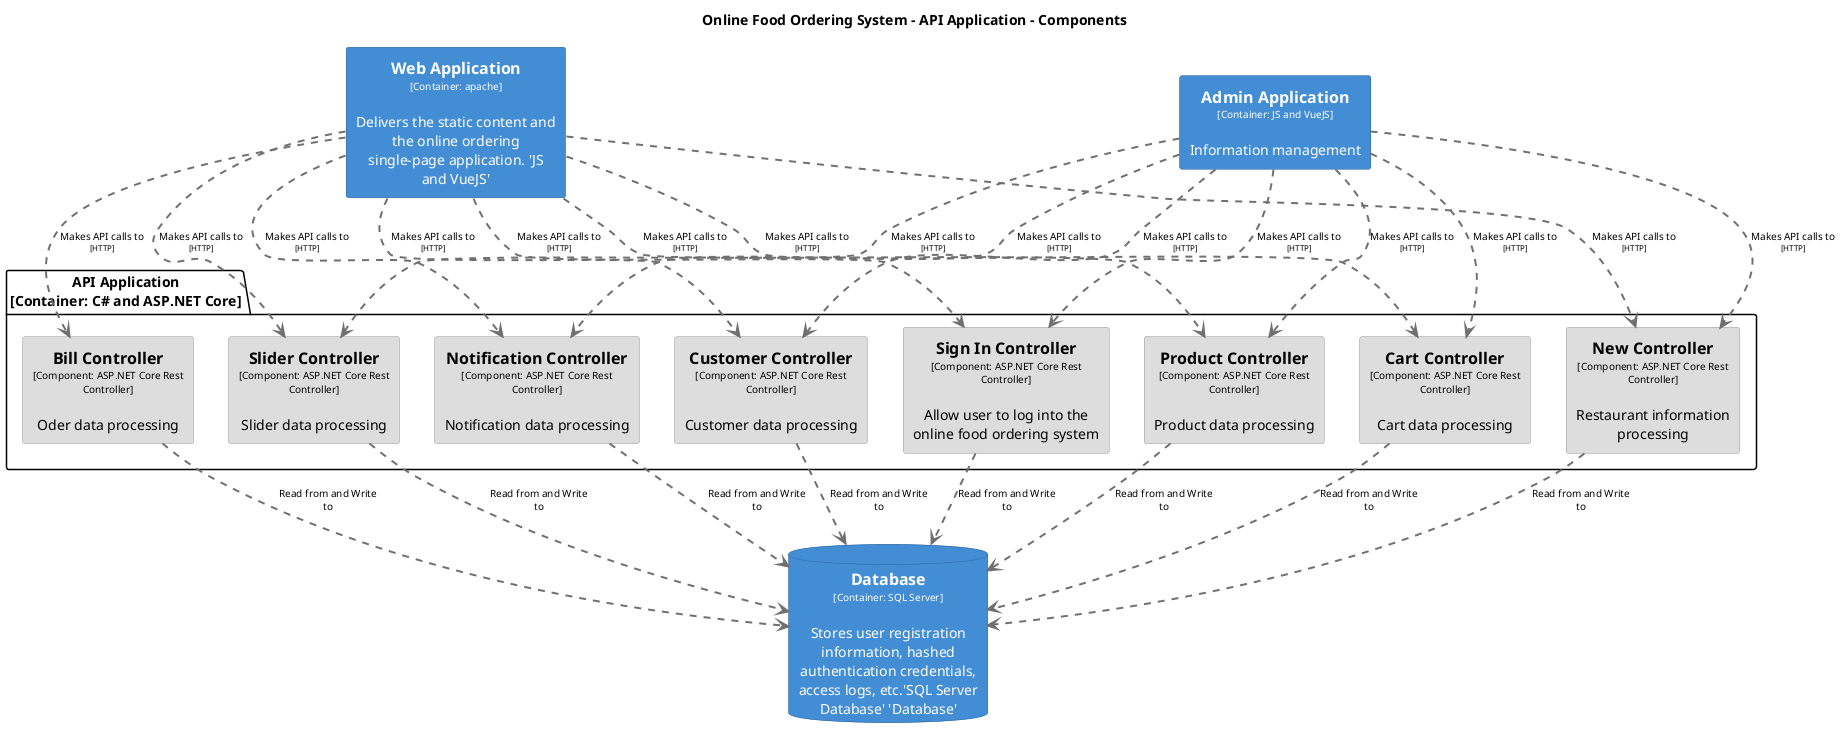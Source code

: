 @startuml(id=ComponentsApiApplication)
title Online Food Ordering System - API Application - Components

skinparam {
  shadowing false
  arrowFontSize 10
  defaultTextAlignment center
  wrapWidth 200
  maxMessageSize 100
}
hide stereotype
top to bottom direction
skinparam rectangle<<23>> {
  BackgroundColor #dddddd
  FontColor #000000
  BorderColor #9a9a9a
}
skinparam rectangle<<13>> {
  BackgroundColor #438dd5
  FontColor #ffffff
  BorderColor #2e6295
}
skinparam rectangle<<24>> {
  BackgroundColor #dddddd
  FontColor #000000
  BorderColor #9a9a9a
}
skinparam rectangle<<25>> {
  BackgroundColor #dddddd
  FontColor #000000
  BorderColor #9a9a9a
}
skinparam rectangle<<26>> {
  BackgroundColor #dddddd
  FontColor #000000
  BorderColor #9a9a9a
}
skinparam rectangle<<27>> {
  BackgroundColor #dddddd
  FontColor #000000
  BorderColor #9a9a9a
}
skinparam rectangle<<5>> {
  BackgroundColor #438dd5
  FontColor #ffffff
  BorderColor #2e6295
}
skinparam rectangle<<28>> {
  BackgroundColor #dddddd
  FontColor #000000
  BorderColor #9a9a9a
}
skinparam rectangle<<29>> {
  BackgroundColor #dddddd
  FontColor #000000
  BorderColor #9a9a9a
}
skinparam rectangle<<30>> {
  BackgroundColor #dddddd
  FontColor #000000
  BorderColor #9a9a9a
}
skinparam database<<21>> {
  BackgroundColor #438dd5
  FontColor #ffffff
  BorderColor #2e6295
}
rectangle "==Admin Application\n<size:10>[Container: JS and VueJS]</size>\n\nInformation management" <<13>> as 13
database "==Database\n<size:10>[Container: SQL Server]</size>\n\nStores user registration information, hashed authentication credentials, access logs, etc.'SQL Server Database' 'Database'" <<21>> as 21
rectangle "==Web Application\n<size:10>[Container: apache]</size>\n\nDelivers the static content and the online ordering single-page application. 'JS and VueJS'" <<5>> as 5
package "API Application\n[Container: C# and ASP.NET Core]" {
  rectangle "==Bill Controller\n<size:10>[Component: ASP.NET Core Rest Controller]</size>\n\nOder data processing" <<29>> as 29
  rectangle "==Cart Controller\n<size:10>[Component: ASP.NET Core Rest Controller]</size>\n\nCart data processing" <<30>> as 30
  rectangle "==Customer Controller\n<size:10>[Component: ASP.NET Core Rest Controller]</size>\n\nCustomer data processing" <<23>> as 23
  rectangle "==New Controller\n<size:10>[Component: ASP.NET Core Rest Controller]</size>\n\nRestaurant information processing" <<24>> as 24
  rectangle "==Notification Controller\n<size:10>[Component: ASP.NET Core Rest Controller]</size>\n\nNotification data processing" <<28>> as 28
  rectangle "==Product Controller\n<size:10>[Component: ASP.NET Core Rest Controller]</size>\n\nProduct data processing" <<27>> as 27
  rectangle "==Sign In Controller\n<size:10>[Component: ASP.NET Core Rest Controller]</size>\n\nAllow user to log into the online food ordering system" <<25>> as 25
  rectangle "==Slider Controller\n<size:10>[Component: ASP.NET Core Rest Controller]</size>\n\nSlider data processing" <<26>> as 26
}
13 .[#707070,thickness=2].> 30 : "Makes API calls to\n<size:8>[HTTP]</size>"
13 .[#707070,thickness=2].> 23 : "Makes API calls to\n<size:8>[HTTP]</size>"
13 .[#707070,thickness=2].> 24 : "Makes API calls to\n<size:8>[HTTP]</size>"
13 .[#707070,thickness=2].> 28 : "Makes API calls to\n<size:8>[HTTP]</size>"
13 .[#707070,thickness=2].> 27 : "Makes API calls to\n<size:8>[HTTP]</size>"
13 .[#707070,thickness=2].> 25 : "Makes API calls to\n<size:8>[HTTP]</size>"
13 .[#707070,thickness=2].> 26 : "Makes API calls to\n<size:8>[HTTP]</size>"
29 .[#707070,thickness=2].> 21 : "Read from and Write to"
30 .[#707070,thickness=2].> 21 : "Read from and Write to"
23 .[#707070,thickness=2].> 21 : "Read from and Write to"
24 .[#707070,thickness=2].> 21 : "Read from and Write to"
28 .[#707070,thickness=2].> 21 : "Read from and Write to"
27 .[#707070,thickness=2].> 21 : "Read from and Write to"
25 .[#707070,thickness=2].> 21 : "Read from and Write to"
26 .[#707070,thickness=2].> 21 : "Read from and Write to"
5 .[#707070,thickness=2].> 29 : "Makes API calls to\n<size:8>[HTTP]</size>"
5 .[#707070,thickness=2].> 30 : "Makes API calls to\n<size:8>[HTTP]</size>"
5 .[#707070,thickness=2].> 23 : "Makes API calls to\n<size:8>[HTTP]</size>"
5 .[#707070,thickness=2].> 24 : "Makes API calls to\n<size:8>[HTTP]</size>"
5 .[#707070,thickness=2].> 28 : "Makes API calls to\n<size:8>[HTTP]</size>"
5 .[#707070,thickness=2].> 27 : "Makes API calls to\n<size:8>[HTTP]</size>"
5 .[#707070,thickness=2].> 25 : "Makes API calls to\n<size:8>[HTTP]</size>"
5 .[#707070,thickness=2].> 26 : "Makes API calls to\n<size:8>[HTTP]</size>"
@enduml